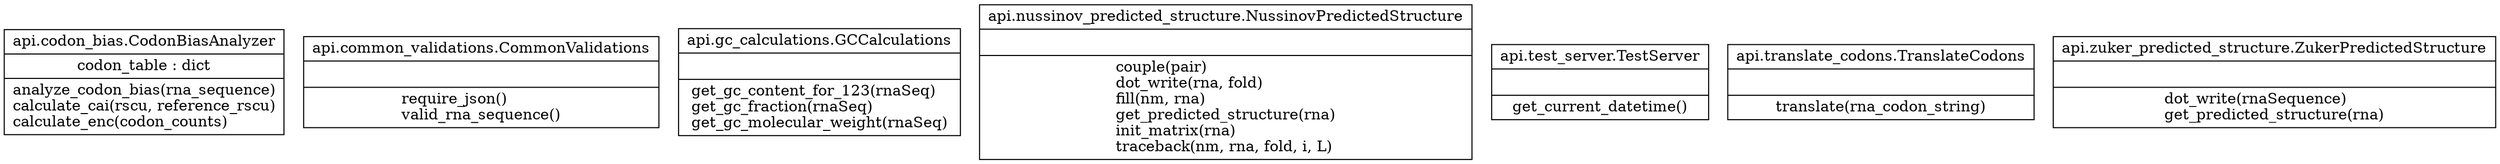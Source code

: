 digraph "classes" {
rankdir=BT
charset="utf-8"
"api.codon_bias.CodonBiasAnalyzer" [color="black", fontcolor="black", label=<{api.codon_bias.CodonBiasAnalyzer|codon_table : dict<br ALIGN="LEFT"/>|analyze_codon_bias(rna_sequence)<br ALIGN="LEFT"/>calculate_cai(rscu, reference_rscu)<br ALIGN="LEFT"/>calculate_enc(codon_counts)<br ALIGN="LEFT"/>}>, shape="record", style="solid"];
"api.common_validations.CommonValidations" [color="black", fontcolor="black", label=<{api.common_validations.CommonValidations|<br ALIGN="LEFT"/>|require_json()<br ALIGN="LEFT"/>valid_rna_sequence()<br ALIGN="LEFT"/>}>, shape="record", style="solid"];
"api.gc_calculations.GCCalculations" [color="black", fontcolor="black", label=<{api.gc_calculations.GCCalculations|<br ALIGN="LEFT"/>|get_gc_content_for_123(rnaSeq)<br ALIGN="LEFT"/>get_gc_fraction(rnaSeq)<br ALIGN="LEFT"/>get_gc_molecular_weight(rnaSeq)<br ALIGN="LEFT"/>}>, shape="record", style="solid"];
"api.nussinov_predicted_structure.NussinovPredictedStructure" [color="black", fontcolor="black", label=<{api.nussinov_predicted_structure.NussinovPredictedStructure|<br ALIGN="LEFT"/>|couple(pair)<br ALIGN="LEFT"/>dot_write(rna, fold)<br ALIGN="LEFT"/>fill(nm, rna)<br ALIGN="LEFT"/>get_predicted_structure(rna)<br ALIGN="LEFT"/>init_matrix(rna)<br ALIGN="LEFT"/>traceback(nm, rna, fold, i, L)<br ALIGN="LEFT"/>}>, shape="record", style="solid"];
"api.test_server.TestServer" [color="black", fontcolor="black", label=<{api.test_server.TestServer|<br ALIGN="LEFT"/>|get_current_datetime()<br ALIGN="LEFT"/>}>, shape="record", style="solid"];
"api.translate_codons.TranslateCodons" [color="black", fontcolor="black", label=<{api.translate_codons.TranslateCodons|<br ALIGN="LEFT"/>|translate(rna_codon_string)<br ALIGN="LEFT"/>}>, shape="record", style="solid"];
"api.zuker_predicted_structure.ZukerPredictedStructure" [color="black", fontcolor="black", label=<{api.zuker_predicted_structure.ZukerPredictedStructure|<br ALIGN="LEFT"/>|dot_write(rnaSequence)<br ALIGN="LEFT"/>get_predicted_structure(rna)<br ALIGN="LEFT"/>}>, shape="record", style="solid"];
}
